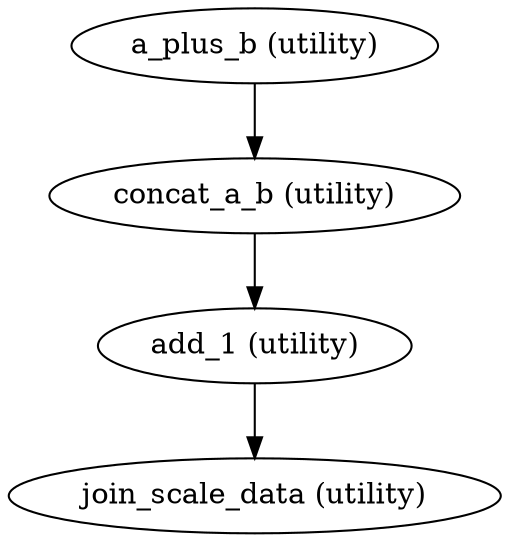 strict digraph  {
"a_plus_b (utility)";
"add_1 (utility)";
"join_scale_data (utility)";
"concat_a_b (utility)";
"a_plus_b (utility)" -> "concat_a_b (utility)";
"add_1 (utility)" -> "join_scale_data (utility)";
"concat_a_b (utility)" -> "add_1 (utility)";
}

